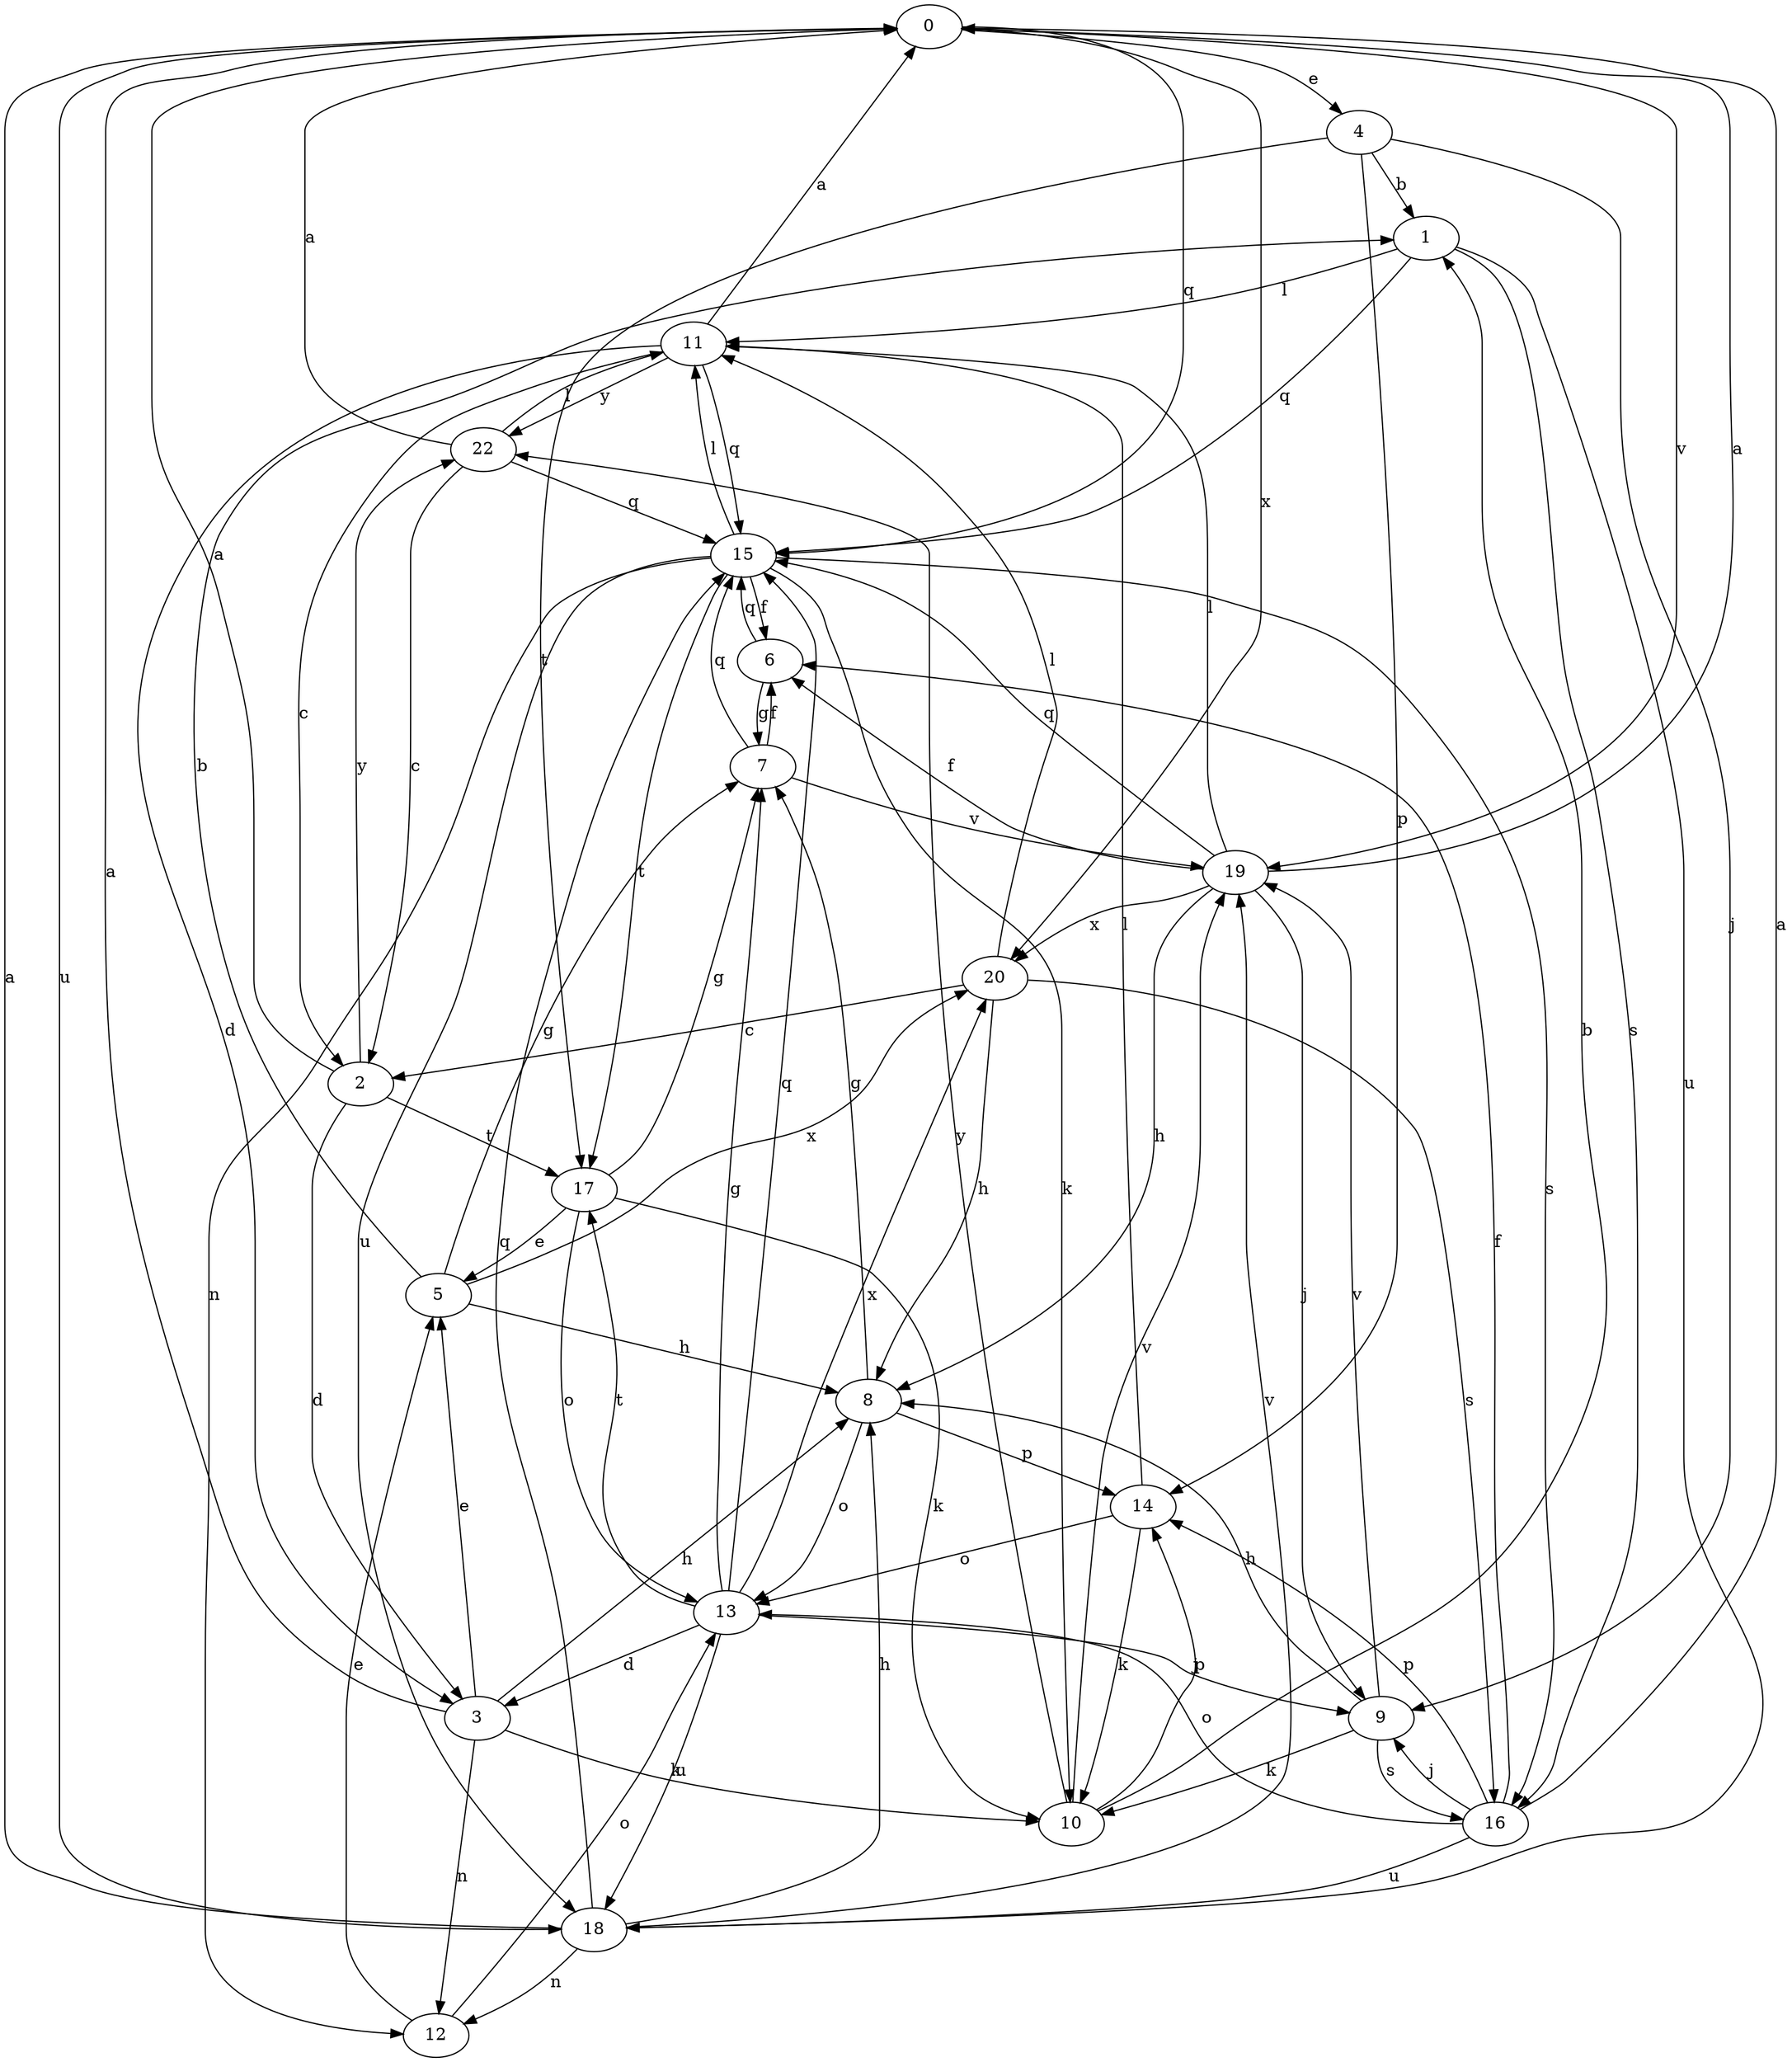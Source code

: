 strict digraph  {
0;
1;
2;
3;
4;
5;
6;
7;
8;
9;
10;
11;
12;
13;
14;
15;
16;
17;
18;
19;
20;
22;
0 -> 4  [label=e];
0 -> 15  [label=q];
0 -> 18  [label=u];
0 -> 19  [label=v];
0 -> 20  [label=x];
1 -> 11  [label=l];
1 -> 15  [label=q];
1 -> 16  [label=s];
1 -> 18  [label=u];
2 -> 0  [label=a];
2 -> 3  [label=d];
2 -> 17  [label=t];
2 -> 22  [label=y];
3 -> 0  [label=a];
3 -> 5  [label=e];
3 -> 8  [label=h];
3 -> 10  [label=k];
3 -> 12  [label=n];
4 -> 1  [label=b];
4 -> 9  [label=j];
4 -> 14  [label=p];
4 -> 17  [label=t];
5 -> 1  [label=b];
5 -> 7  [label=g];
5 -> 8  [label=h];
5 -> 20  [label=x];
6 -> 7  [label=g];
6 -> 15  [label=q];
7 -> 6  [label=f];
7 -> 15  [label=q];
7 -> 19  [label=v];
8 -> 7  [label=g];
8 -> 13  [label=o];
8 -> 14  [label=p];
9 -> 8  [label=h];
9 -> 10  [label=k];
9 -> 16  [label=s];
9 -> 19  [label=v];
10 -> 1  [label=b];
10 -> 14  [label=p];
10 -> 19  [label=v];
10 -> 22  [label=y];
11 -> 0  [label=a];
11 -> 2  [label=c];
11 -> 3  [label=d];
11 -> 15  [label=q];
11 -> 22  [label=y];
12 -> 5  [label=e];
12 -> 13  [label=o];
13 -> 3  [label=d];
13 -> 7  [label=g];
13 -> 9  [label=j];
13 -> 15  [label=q];
13 -> 17  [label=t];
13 -> 18  [label=u];
13 -> 20  [label=x];
14 -> 10  [label=k];
14 -> 11  [label=l];
14 -> 13  [label=o];
15 -> 6  [label=f];
15 -> 10  [label=k];
15 -> 11  [label=l];
15 -> 12  [label=n];
15 -> 16  [label=s];
15 -> 17  [label=t];
15 -> 18  [label=u];
16 -> 0  [label=a];
16 -> 6  [label=f];
16 -> 9  [label=j];
16 -> 13  [label=o];
16 -> 14  [label=p];
16 -> 18  [label=u];
17 -> 5  [label=e];
17 -> 7  [label=g];
17 -> 10  [label=k];
17 -> 13  [label=o];
18 -> 0  [label=a];
18 -> 8  [label=h];
18 -> 12  [label=n];
18 -> 15  [label=q];
18 -> 19  [label=v];
19 -> 0  [label=a];
19 -> 6  [label=f];
19 -> 8  [label=h];
19 -> 9  [label=j];
19 -> 11  [label=l];
19 -> 15  [label=q];
19 -> 20  [label=x];
20 -> 2  [label=c];
20 -> 8  [label=h];
20 -> 11  [label=l];
20 -> 16  [label=s];
22 -> 0  [label=a];
22 -> 2  [label=c];
22 -> 11  [label=l];
22 -> 15  [label=q];
}
